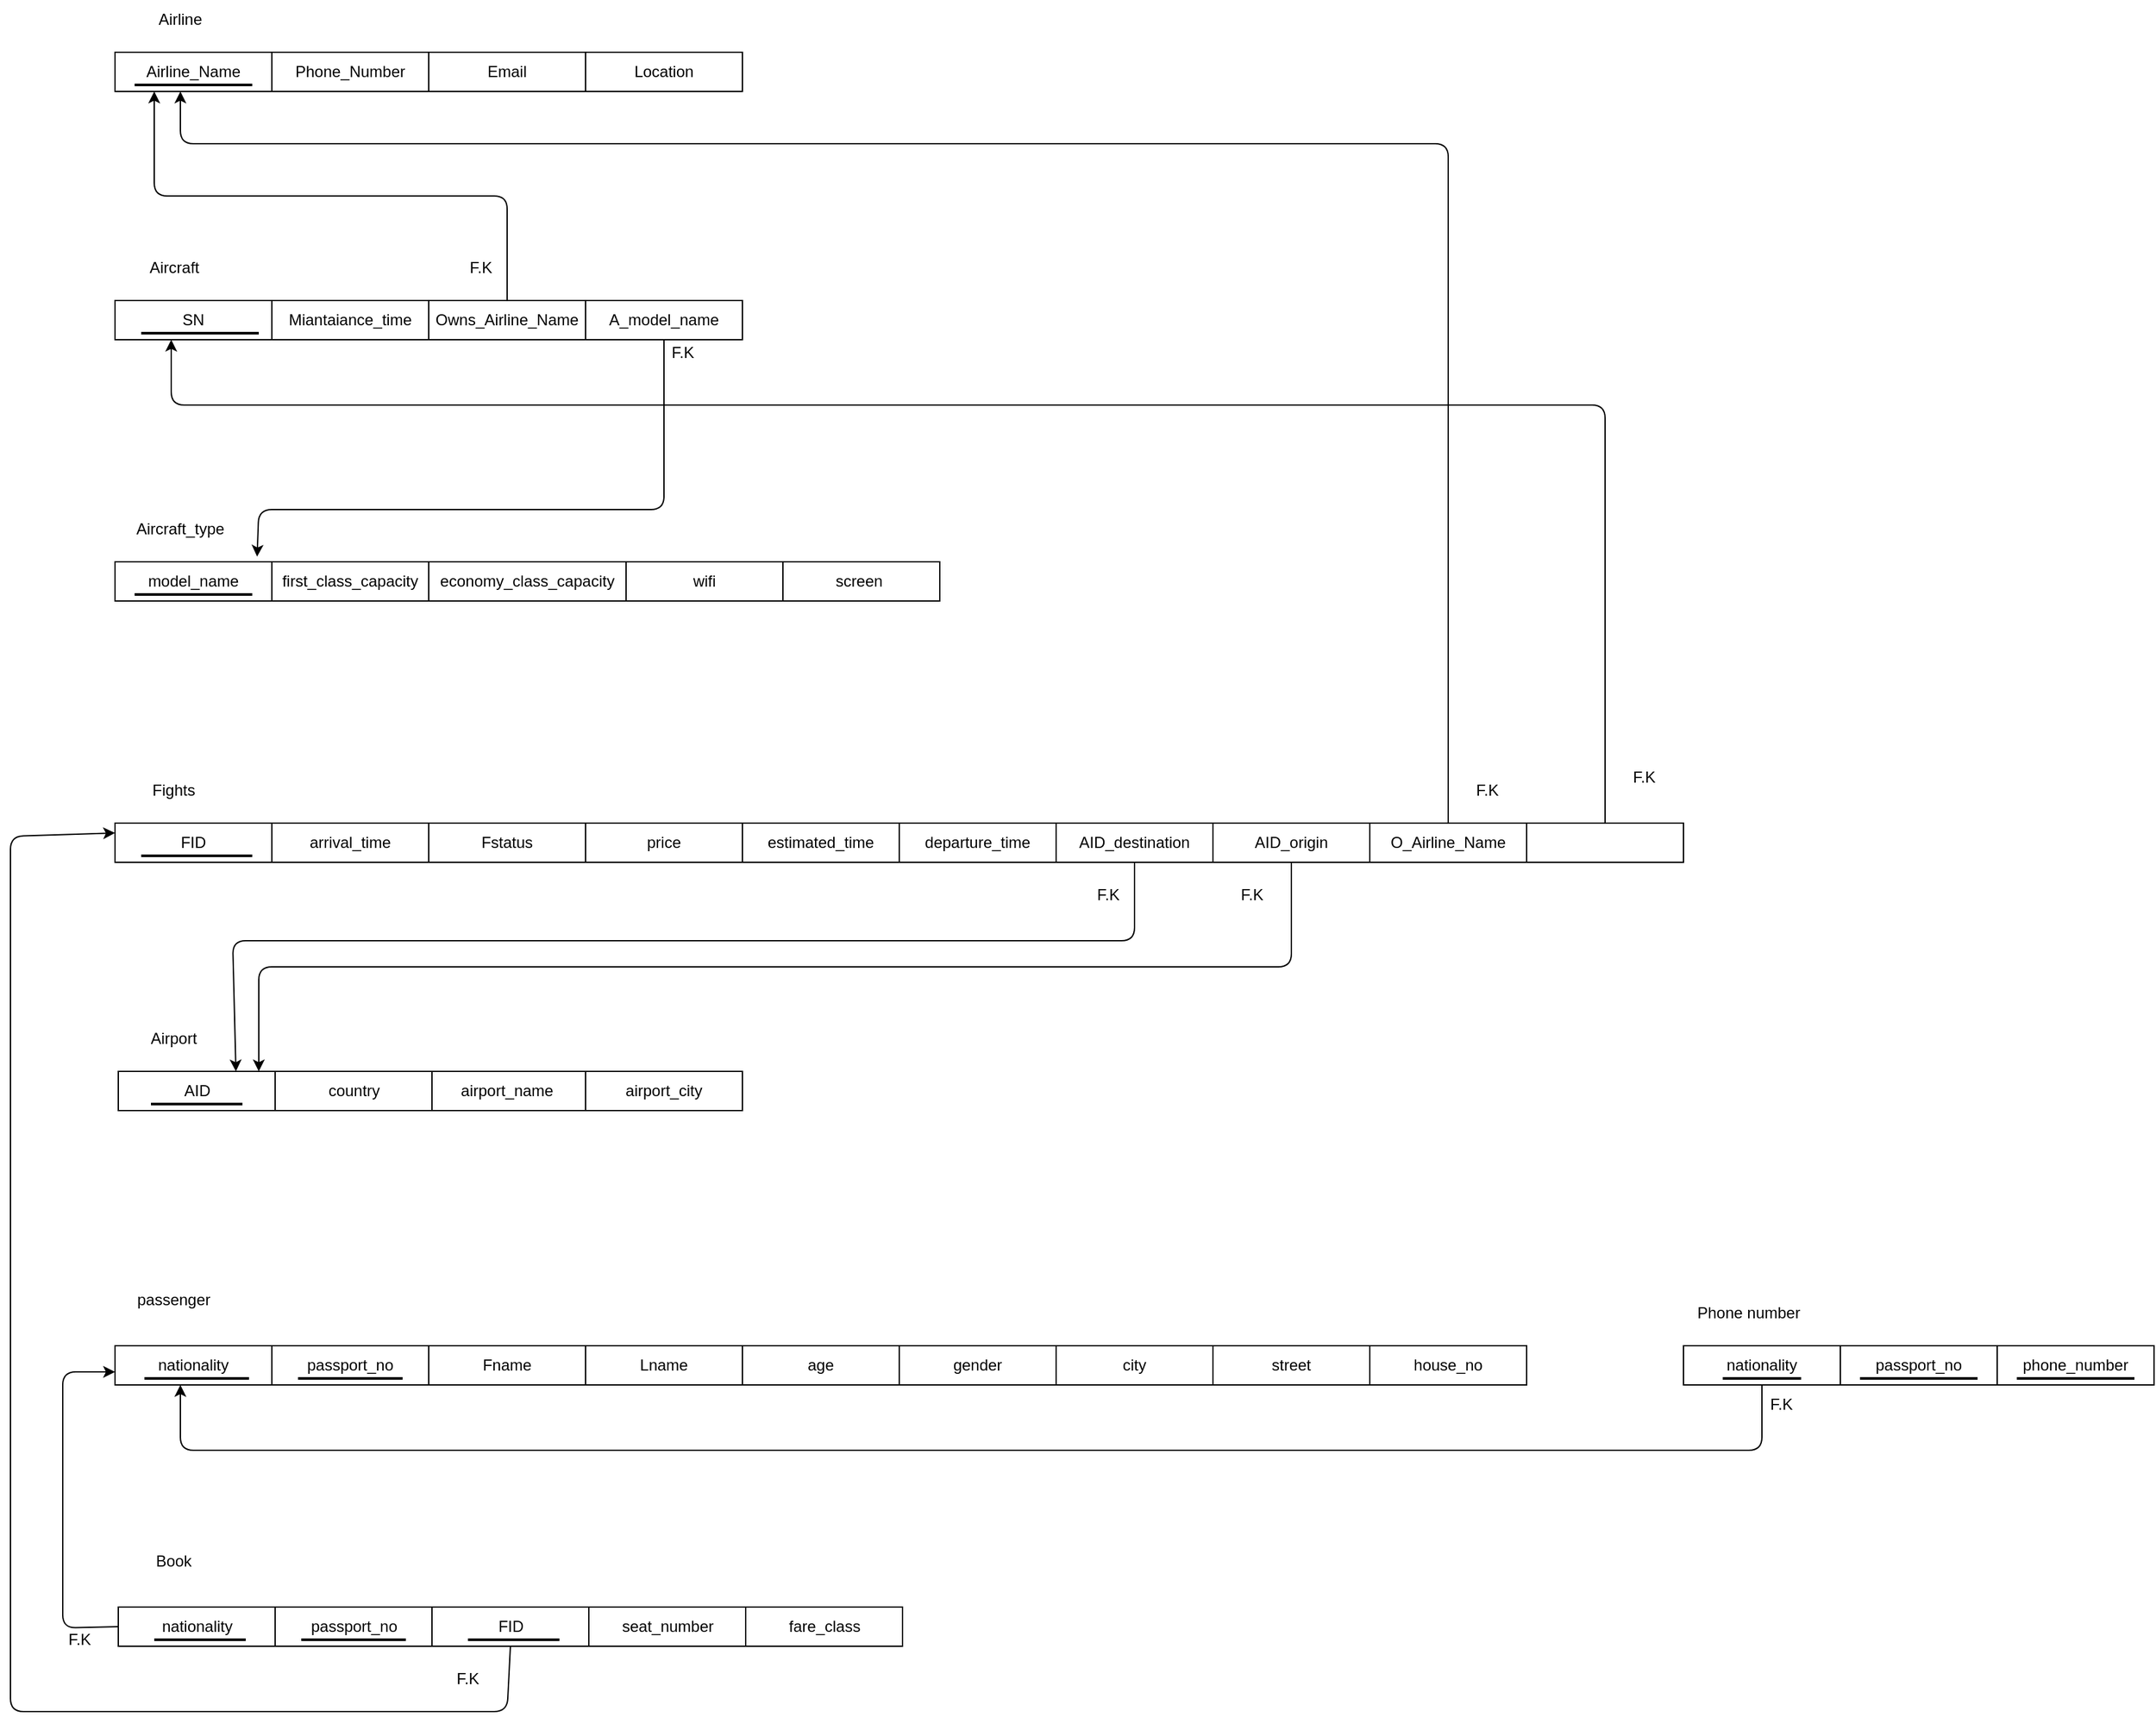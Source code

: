 <mxfile>
    <diagram id="_Vuei6XEnJvG41z0UysF" name="Page-1">
        <mxGraphModel dx="1189" dy="830" grid="0" gridSize="10" guides="1" tooltips="1" connect="1" arrows="1" fold="1" page="0" pageScale="1" pageWidth="850" pageHeight="1100" background="none" math="0" shadow="0">
            <root>
                <mxCell id="0"/>
                <mxCell id="1" parent="0"/>
                <mxCell id="3" value="Airline_Name" style="rounded=0;whiteSpace=wrap;html=1;" parent="1" vertex="1">
                    <mxGeometry x="360" y="50" width="120" height="30" as="geometry"/>
                </mxCell>
                <mxCell id="11" value="Phone_Number" style="rounded=0;whiteSpace=wrap;html=1;" parent="1" vertex="1">
                    <mxGeometry x="480" y="50" width="120" height="30" as="geometry"/>
                </mxCell>
                <mxCell id="12" value="Location" style="rounded=0;whiteSpace=wrap;html=1;" parent="1" vertex="1">
                    <mxGeometry x="720" y="50" width="120" height="30" as="geometry"/>
                </mxCell>
                <mxCell id="13" value="Email" style="rounded=0;whiteSpace=wrap;html=1;" parent="1" vertex="1">
                    <mxGeometry x="600" y="50" width="120" height="30" as="geometry"/>
                </mxCell>
                <mxCell id="17" value="" style="line;strokeWidth=2;html=1;" parent="1" vertex="1">
                    <mxGeometry x="375" y="60" width="90" height="30" as="geometry"/>
                </mxCell>
                <mxCell id="19" value="SN" style="rounded=0;whiteSpace=wrap;html=1;" parent="1" vertex="1">
                    <mxGeometry x="360" y="240" width="120" height="30" as="geometry"/>
                </mxCell>
                <mxCell id="21" value="Miantaiance_time" style="rounded=0;whiteSpace=wrap;html=1;" parent="1" vertex="1">
                    <mxGeometry x="480" y="240" width="120" height="30" as="geometry"/>
                </mxCell>
                <mxCell id="23" value="Aircraft" style="text;html=1;align=center;verticalAlign=middle;resizable=0;points=[];autosize=1;strokeColor=none;fillColor=none;" parent="1" vertex="1">
                    <mxGeometry x="375" y="200" width="60" height="30" as="geometry"/>
                </mxCell>
                <mxCell id="14" value="Airline" style="text;html=1;strokeColor=none;fillColor=none;align=center;verticalAlign=middle;whiteSpace=wrap;rounded=0;arcSize=15;" parent="1" vertex="1">
                    <mxGeometry x="360" y="10" width="100" height="30" as="geometry"/>
                </mxCell>
                <mxCell id="24" value="" style="line;strokeWidth=2;html=1;" vertex="1" parent="1">
                    <mxGeometry x="380" y="260" width="90" height="10" as="geometry"/>
                </mxCell>
                <mxCell id="25" value="screen&amp;nbsp;" style="rounded=0;whiteSpace=wrap;html=1;" vertex="1" parent="1">
                    <mxGeometry x="871" y="440" width="120" height="30" as="geometry"/>
                </mxCell>
                <mxCell id="26" value="wifi" style="rounded=0;whiteSpace=wrap;html=1;" vertex="1" parent="1">
                    <mxGeometry x="751" y="440" width="120" height="30" as="geometry"/>
                </mxCell>
                <mxCell id="27" value="economy_class_capacity" style="rounded=0;whiteSpace=wrap;html=1;" vertex="1" parent="1">
                    <mxGeometry x="600" y="440" width="151" height="30" as="geometry"/>
                </mxCell>
                <mxCell id="28" value="first_class_capacity" style="rounded=0;whiteSpace=wrap;html=1;" vertex="1" parent="1">
                    <mxGeometry x="480" y="440" width="120" height="30" as="geometry"/>
                </mxCell>
                <mxCell id="29" value="model_name" style="rounded=0;whiteSpace=wrap;html=1;" vertex="1" parent="1">
                    <mxGeometry x="360" y="440" width="120" height="30" as="geometry"/>
                </mxCell>
                <mxCell id="30" value="Aircraft_type" style="text;html=1;strokeColor=none;fillColor=none;align=center;verticalAlign=middle;whiteSpace=wrap;rounded=0;" vertex="1" parent="1">
                    <mxGeometry x="380" y="400" width="60" height="30" as="geometry"/>
                </mxCell>
                <mxCell id="32" value="" style="line;strokeWidth=2;html=1;" vertex="1" parent="1">
                    <mxGeometry x="375" y="460" width="90" height="10" as="geometry"/>
                </mxCell>
                <mxCell id="33" value="departure_time" style="rounded=0;whiteSpace=wrap;html=1;" vertex="1" parent="1">
                    <mxGeometry x="960" y="640" width="120" height="30" as="geometry"/>
                </mxCell>
                <mxCell id="34" value="estimated_time" style="rounded=0;whiteSpace=wrap;html=1;" vertex="1" parent="1">
                    <mxGeometry x="840" y="640" width="120" height="30" as="geometry"/>
                </mxCell>
                <mxCell id="35" value="price" style="rounded=0;whiteSpace=wrap;html=1;" vertex="1" parent="1">
                    <mxGeometry x="720" y="640" width="120" height="30" as="geometry"/>
                </mxCell>
                <mxCell id="36" value="Fstatus" style="rounded=0;whiteSpace=wrap;html=1;" vertex="1" parent="1">
                    <mxGeometry x="600" y="640" width="120" height="30" as="geometry"/>
                </mxCell>
                <mxCell id="37" value="arrival_time" style="rounded=0;whiteSpace=wrap;html=1;" vertex="1" parent="1">
                    <mxGeometry x="480" y="640" width="120" height="30" as="geometry"/>
                </mxCell>
                <mxCell id="38" value="FID" style="rounded=0;whiteSpace=wrap;html=1;" vertex="1" parent="1">
                    <mxGeometry x="360" y="640" width="120" height="30" as="geometry"/>
                </mxCell>
                <mxCell id="39" value="Fights" style="text;html=1;strokeColor=none;fillColor=none;align=center;verticalAlign=middle;whiteSpace=wrap;rounded=0;" vertex="1" parent="1">
                    <mxGeometry x="375" y="600" width="60" height="30" as="geometry"/>
                </mxCell>
                <mxCell id="40" value="Airport" style="text;html=1;strokeColor=none;fillColor=none;align=center;verticalAlign=middle;whiteSpace=wrap;rounded=0;" vertex="1" parent="1">
                    <mxGeometry x="375" y="790" width="60" height="30" as="geometry"/>
                </mxCell>
                <mxCell id="41" value="airport_city" style="rounded=0;whiteSpace=wrap;html=1;" vertex="1" parent="1">
                    <mxGeometry x="720" y="830" width="120" height="30" as="geometry"/>
                </mxCell>
                <mxCell id="42" value="airport_name" style="rounded=0;whiteSpace=wrap;html=1;" vertex="1" parent="1">
                    <mxGeometry x="600" y="830" width="120" height="30" as="geometry"/>
                </mxCell>
                <mxCell id="43" value="country" style="rounded=0;whiteSpace=wrap;html=1;" vertex="1" parent="1">
                    <mxGeometry x="482.5" y="830" width="120" height="30" as="geometry"/>
                </mxCell>
                <mxCell id="44" value="AID" style="rounded=0;whiteSpace=wrap;html=1;" vertex="1" parent="1">
                    <mxGeometry x="362.5" y="830" width="120" height="30" as="geometry"/>
                </mxCell>
                <mxCell id="45" value="" style="line;strokeWidth=2;html=1;" vertex="1" parent="1">
                    <mxGeometry x="387.5" y="850" width="70" height="10" as="geometry"/>
                </mxCell>
                <mxCell id="46" value="" style="line;strokeWidth=2;html=1;" vertex="1" parent="1">
                    <mxGeometry x="380" y="660" width="85" height="10" as="geometry"/>
                </mxCell>
                <mxCell id="49" value="passenger" style="text;html=1;strokeColor=none;fillColor=none;align=center;verticalAlign=middle;whiteSpace=wrap;rounded=0;" vertex="1" parent="1">
                    <mxGeometry x="375" y="990" width="60" height="30" as="geometry"/>
                </mxCell>
                <mxCell id="50" value="city" style="rounded=0;whiteSpace=wrap;html=1;" vertex="1" parent="1">
                    <mxGeometry x="1080" y="1040" width="120" height="30" as="geometry"/>
                </mxCell>
                <mxCell id="51" value="gender" style="rounded=0;whiteSpace=wrap;html=1;" vertex="1" parent="1">
                    <mxGeometry x="960" y="1040" width="120" height="30" as="geometry"/>
                </mxCell>
                <mxCell id="52" value="age" style="rounded=0;whiteSpace=wrap;html=1;" vertex="1" parent="1">
                    <mxGeometry x="840" y="1040" width="120" height="30" as="geometry"/>
                </mxCell>
                <mxCell id="53" value="Lname" style="rounded=0;whiteSpace=wrap;html=1;" vertex="1" parent="1">
                    <mxGeometry x="720" y="1040" width="120" height="30" as="geometry"/>
                </mxCell>
                <mxCell id="54" value="Fname" style="rounded=0;whiteSpace=wrap;html=1;" vertex="1" parent="1">
                    <mxGeometry x="600" y="1040" width="120" height="30" as="geometry"/>
                </mxCell>
                <mxCell id="55" value="passport_no" style="rounded=0;whiteSpace=wrap;html=1;" vertex="1" parent="1">
                    <mxGeometry x="480" y="1040" width="120" height="30" as="geometry"/>
                </mxCell>
                <mxCell id="56" value="nationality" style="rounded=0;whiteSpace=wrap;html=1;" vertex="1" parent="1">
                    <mxGeometry x="360" y="1040" width="120" height="30" as="geometry"/>
                </mxCell>
                <mxCell id="57" value="street" style="rounded=0;whiteSpace=wrap;html=1;" vertex="1" parent="1">
                    <mxGeometry x="1200" y="1040" width="120" height="30" as="geometry"/>
                </mxCell>
                <mxCell id="58" value="house_no" style="rounded=0;whiteSpace=wrap;html=1;" vertex="1" parent="1">
                    <mxGeometry x="1320" y="1040" width="120" height="30" as="geometry"/>
                </mxCell>
                <mxCell id="48" value="" style="line;strokeWidth=2;html=1;" vertex="1" parent="1">
                    <mxGeometry x="382.5" y="1060" width="80" height="10" as="geometry"/>
                </mxCell>
                <mxCell id="47" value="" style="line;strokeWidth=2;html=1;" vertex="1" parent="1">
                    <mxGeometry x="500" y="1060" width="80" height="10" as="geometry"/>
                </mxCell>
                <mxCell id="67" value="Phone number" style="text;html=1;strokeColor=none;fillColor=none;align=center;verticalAlign=middle;whiteSpace=wrap;rounded=0;" vertex="1" parent="1">
                    <mxGeometry x="1560" y="1000" width="100" height="30" as="geometry"/>
                </mxCell>
                <mxCell id="68" value="phone_number" style="rounded=0;whiteSpace=wrap;html=1;" vertex="1" parent="1">
                    <mxGeometry x="1800" y="1040" width="120" height="30" as="geometry"/>
                </mxCell>
                <mxCell id="69" value="passport_no" style="rounded=0;whiteSpace=wrap;html=1;" vertex="1" parent="1">
                    <mxGeometry x="1680" y="1040" width="120" height="30" as="geometry"/>
                </mxCell>
                <mxCell id="77" style="edgeStyle=none;html=1;exitX=0.5;exitY=1;exitDx=0;exitDy=0;" edge="1" parent="1" source="70">
                    <mxGeometry relative="1" as="geometry">
                        <mxPoint x="410" y="1070" as="targetPoint"/>
                        <Array as="points">
                            <mxPoint x="1620" y="1120"/>
                            <mxPoint x="410" y="1120"/>
                            <mxPoint x="410" y="1080"/>
                        </Array>
                    </mxGeometry>
                </mxCell>
                <mxCell id="70" value="nationality" style="rounded=0;whiteSpace=wrap;html=1;" vertex="1" parent="1">
                    <mxGeometry x="1560" y="1040" width="120" height="30" as="geometry"/>
                </mxCell>
                <mxCell id="74" value="" style="line;strokeWidth=2;html=1;" vertex="1" parent="1">
                    <mxGeometry x="1815" y="1060" width="90" height="10" as="geometry"/>
                </mxCell>
                <mxCell id="75" value="" style="line;strokeWidth=2;html=1;" vertex="1" parent="1">
                    <mxGeometry x="1695" y="1060" width="90" height="10" as="geometry"/>
                </mxCell>
                <mxCell id="76" value="" style="line;strokeWidth=2;html=1;" vertex="1" parent="1">
                    <mxGeometry x="1590" y="1060" width="60" height="10" as="geometry"/>
                </mxCell>
                <mxCell id="78" value="F.K" style="text;html=1;strokeColor=none;fillColor=none;align=center;verticalAlign=middle;whiteSpace=wrap;rounded=0;" vertex="1" parent="1">
                    <mxGeometry x="1620" y="1070" width="30" height="30" as="geometry"/>
                </mxCell>
                <mxCell id="81" style="edgeStyle=none;html=1;exitX=0.5;exitY=1;exitDx=0;exitDy=0;entryX=0.75;entryY=0;entryDx=0;entryDy=0;" edge="1" parent="1" source="79" target="44">
                    <mxGeometry relative="1" as="geometry">
                        <mxPoint x="450" y="810" as="targetPoint"/>
                        <Array as="points">
                            <mxPoint x="1140" y="730"/>
                            <mxPoint x="450" y="730"/>
                        </Array>
                    </mxGeometry>
                </mxCell>
                <mxCell id="79" value="AID_destination" style="rounded=0;whiteSpace=wrap;html=1;" vertex="1" parent="1">
                    <mxGeometry x="1080" y="640" width="120" height="30" as="geometry"/>
                </mxCell>
                <mxCell id="82" style="edgeStyle=none;html=1;exitX=0.5;exitY=1;exitDx=0;exitDy=0;" edge="1" parent="1" source="80">
                    <mxGeometry relative="1" as="geometry">
                        <mxPoint x="470" y="830" as="targetPoint"/>
                        <Array as="points">
                            <mxPoint x="1260" y="750"/>
                            <mxPoint x="470" y="750"/>
                        </Array>
                    </mxGeometry>
                </mxCell>
                <mxCell id="80" value="AID_origin" style="rounded=0;whiteSpace=wrap;html=1;" vertex="1" parent="1">
                    <mxGeometry x="1200" y="640" width="120" height="30" as="geometry"/>
                </mxCell>
                <mxCell id="83" value="F.K" style="text;html=1;strokeColor=none;fillColor=none;align=center;verticalAlign=middle;whiteSpace=wrap;rounded=0;" vertex="1" parent="1">
                    <mxGeometry x="1200" y="680" width="60" height="30" as="geometry"/>
                </mxCell>
                <mxCell id="84" value="F.K" style="text;html=1;strokeColor=none;fillColor=none;align=center;verticalAlign=middle;whiteSpace=wrap;rounded=0;" vertex="1" parent="1">
                    <mxGeometry x="1090" y="680" width="60" height="30" as="geometry"/>
                </mxCell>
                <mxCell id="85" value="Book" style="text;html=1;strokeColor=none;fillColor=none;align=center;verticalAlign=middle;whiteSpace=wrap;rounded=0;" vertex="1" parent="1">
                    <mxGeometry x="375" y="1190" width="60" height="30" as="geometry"/>
                </mxCell>
                <mxCell id="86" value="fare_class" style="rounded=0;whiteSpace=wrap;html=1;" vertex="1" parent="1">
                    <mxGeometry x="842.5" y="1240" width="120" height="30" as="geometry"/>
                </mxCell>
                <mxCell id="87" value="seat_number" style="rounded=0;whiteSpace=wrap;html=1;" vertex="1" parent="1">
                    <mxGeometry x="722.5" y="1240" width="120" height="30" as="geometry"/>
                </mxCell>
                <mxCell id="96" style="edgeStyle=none;html=1;exitX=0.5;exitY=1;exitDx=0;exitDy=0;entryX=0;entryY=0.25;entryDx=0;entryDy=0;" edge="1" parent="1" source="88" target="38">
                    <mxGeometry relative="1" as="geometry">
                        <mxPoint x="280" y="580" as="targetPoint"/>
                        <Array as="points">
                            <mxPoint x="660" y="1320"/>
                            <mxPoint x="280" y="1320"/>
                            <mxPoint x="280" y="650"/>
                        </Array>
                    </mxGeometry>
                </mxCell>
                <mxCell id="88" value="FID" style="rounded=0;whiteSpace=wrap;html=1;" vertex="1" parent="1">
                    <mxGeometry x="602.5" y="1240" width="120" height="30" as="geometry"/>
                </mxCell>
                <mxCell id="89" value="passport_no" style="rounded=0;whiteSpace=wrap;html=1;" vertex="1" parent="1">
                    <mxGeometry x="482.5" y="1240" width="120" height="30" as="geometry"/>
                </mxCell>
                <mxCell id="94" style="edgeStyle=none;html=1;exitX=0;exitY=0.5;exitDx=0;exitDy=0;" edge="1" parent="1" source="90">
                    <mxGeometry relative="1" as="geometry">
                        <mxPoint x="360" y="1060" as="targetPoint"/>
                        <Array as="points">
                            <mxPoint x="320" y="1256"/>
                            <mxPoint x="320" y="1060"/>
                        </Array>
                    </mxGeometry>
                </mxCell>
                <mxCell id="90" value="nationality" style="rounded=0;whiteSpace=wrap;html=1;" vertex="1" parent="1">
                    <mxGeometry x="362.5" y="1240" width="120" height="30" as="geometry"/>
                </mxCell>
                <mxCell id="91" value="" style="line;strokeWidth=2;html=1;" vertex="1" parent="1">
                    <mxGeometry x="630" y="1260" width="70" height="10" as="geometry"/>
                </mxCell>
                <mxCell id="92" value="" style="line;strokeWidth=2;html=1;" vertex="1" parent="1">
                    <mxGeometry x="502.5" y="1260" width="80" height="10" as="geometry"/>
                </mxCell>
                <mxCell id="93" value="" style="line;strokeWidth=2;html=1;" vertex="1" parent="1">
                    <mxGeometry x="390" y="1260" width="70" height="10" as="geometry"/>
                </mxCell>
                <mxCell id="95" value="F.K" style="text;html=1;strokeColor=none;fillColor=none;align=center;verticalAlign=middle;whiteSpace=wrap;rounded=0;" vertex="1" parent="1">
                    <mxGeometry x="302.5" y="1250" width="60" height="30" as="geometry"/>
                </mxCell>
                <mxCell id="97" value="F.K" style="text;html=1;strokeColor=none;fillColor=none;align=center;verticalAlign=middle;whiteSpace=wrap;rounded=0;" vertex="1" parent="1">
                    <mxGeometry x="600" y="1280" width="60" height="30" as="geometry"/>
                </mxCell>
                <mxCell id="99" style="edgeStyle=none;html=1;exitX=0.5;exitY=0;exitDx=0;exitDy=0;entryX=0.389;entryY=0.667;entryDx=0;entryDy=0;entryPerimeter=0;" edge="1" parent="1" source="98" target="17">
                    <mxGeometry relative="1" as="geometry">
                        <mxPoint x="360" y="120" as="targetPoint"/>
                        <Array as="points">
                            <mxPoint x="1380" y="120"/>
                            <mxPoint x="410" y="120"/>
                        </Array>
                    </mxGeometry>
                </mxCell>
                <mxCell id="98" value="O_Airline_Name" style="rounded=0;whiteSpace=wrap;html=1;" vertex="1" parent="1">
                    <mxGeometry x="1320" y="640" width="120" height="30" as="geometry"/>
                </mxCell>
                <mxCell id="100" value="F.K" style="text;html=1;strokeColor=none;fillColor=none;align=center;verticalAlign=middle;whiteSpace=wrap;rounded=0;" vertex="1" parent="1">
                    <mxGeometry x="1390" y="600" width="40" height="30" as="geometry"/>
                </mxCell>
                <mxCell id="104" style="edgeStyle=none;html=1;exitX=0.5;exitY=0;exitDx=0;exitDy=0;" edge="1" parent="1" source="103">
                    <mxGeometry relative="1" as="geometry">
                        <mxPoint x="390" y="80" as="targetPoint"/>
                        <Array as="points">
                            <mxPoint x="660" y="160"/>
                            <mxPoint x="390" y="160"/>
                        </Array>
                    </mxGeometry>
                </mxCell>
                <mxCell id="103" value="Owns_Airline_Name" style="rounded=0;whiteSpace=wrap;html=1;" vertex="1" parent="1">
                    <mxGeometry x="600" y="240" width="120" height="30" as="geometry"/>
                </mxCell>
                <mxCell id="106" value="F.K" style="text;html=1;strokeColor=none;fillColor=none;align=center;verticalAlign=middle;whiteSpace=wrap;rounded=0;" vertex="1" parent="1">
                    <mxGeometry x="610" y="200" width="60" height="30" as="geometry"/>
                </mxCell>
                <mxCell id="108" style="edgeStyle=none;html=1;exitX=0.5;exitY=0;exitDx=0;exitDy=0;" edge="1" parent="1" source="107">
                    <mxGeometry relative="1" as="geometry">
                        <mxPoint x="403" y="270" as="targetPoint"/>
                        <Array as="points">
                            <mxPoint x="1500" y="320"/>
                            <mxPoint x="403" y="320"/>
                        </Array>
                    </mxGeometry>
                </mxCell>
                <mxCell id="107" value="" style="rounded=0;whiteSpace=wrap;html=1;" vertex="1" parent="1">
                    <mxGeometry x="1440" y="640" width="120" height="30" as="geometry"/>
                </mxCell>
                <mxCell id="109" value="F.K" style="text;html=1;strokeColor=none;fillColor=none;align=center;verticalAlign=middle;whiteSpace=wrap;rounded=0;" vertex="1" parent="1">
                    <mxGeometry x="1500" y="590" width="60" height="30" as="geometry"/>
                </mxCell>
                <mxCell id="111" style="edgeStyle=none;html=1;exitX=0.5;exitY=1;exitDx=0;exitDy=0;entryX=0.906;entryY=-0.133;entryDx=0;entryDy=0;entryPerimeter=0;" edge="1" parent="1" source="110" target="29">
                    <mxGeometry relative="1" as="geometry">
                        <mxPoint x="450" y="400" as="targetPoint"/>
                        <Array as="points">
                            <mxPoint x="780" y="400"/>
                            <mxPoint x="470" y="400"/>
                        </Array>
                    </mxGeometry>
                </mxCell>
                <mxCell id="110" value="A_model_name" style="rounded=0;whiteSpace=wrap;html=1;" vertex="1" parent="1">
                    <mxGeometry x="720" y="240" width="120" height="30" as="geometry"/>
                </mxCell>
                <mxCell id="112" value="F.K" style="text;html=1;strokeColor=none;fillColor=none;align=center;verticalAlign=middle;whiteSpace=wrap;rounded=0;" vertex="1" parent="1">
                    <mxGeometry x="780" y="270" width="29" height="20" as="geometry"/>
                </mxCell>
            </root>
        </mxGraphModel>
    </diagram>
</mxfile>